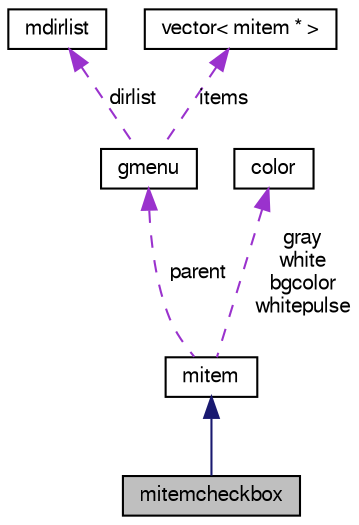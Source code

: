 digraph G
{
  edge [fontname="FreeSans",fontsize="10",labelfontname="FreeSans",labelfontsize="10"];
  node [fontname="FreeSans",fontsize="10",shape=record];
  Node1 [label="mitemcheckbox",height=0.2,width=0.4,color="black", fillcolor="grey75", style="filled" fontcolor="black"];
  Node2 -> Node1 [dir=back,color="midnightblue",fontsize="10",style="solid",fontname="FreeSans"];
  Node2 [label="mitem",height=0.2,width=0.4,color="black", fillcolor="white", style="filled",URL="$structmitem.html"];
  Node3 -> Node2 [dir=back,color="darkorchid3",fontsize="10",style="dashed",label="parent",fontname="FreeSans"];
  Node3 [label="gmenu",height=0.2,width=0.4,color="black", fillcolor="white", style="filled",URL="$structgmenu.html"];
  Node4 -> Node3 [dir=back,color="darkorchid3",fontsize="10",style="dashed",label="dirlist",fontname="FreeSans"];
  Node4 [label="mdirlist",height=0.2,width=0.4,color="black", fillcolor="white", style="filled",URL="$structmdirlist.html"];
  Node5 -> Node3 [dir=back,color="darkorchid3",fontsize="10",style="dashed",label="items",fontname="FreeSans"];
  Node5 [label="vector\< mitem * \>",height=0.2,width=0.4,color="black", fillcolor="white", style="filled",URL="$structvector.html"];
  Node6 -> Node2 [dir=back,color="darkorchid3",fontsize="10",style="dashed",label="gray\nwhite\nbgcolor\nwhitepulse",fontname="FreeSans"];
  Node6 [label="color",height=0.2,width=0.4,color="black", fillcolor="white", style="filled",URL="$structcolor.html"];
}
